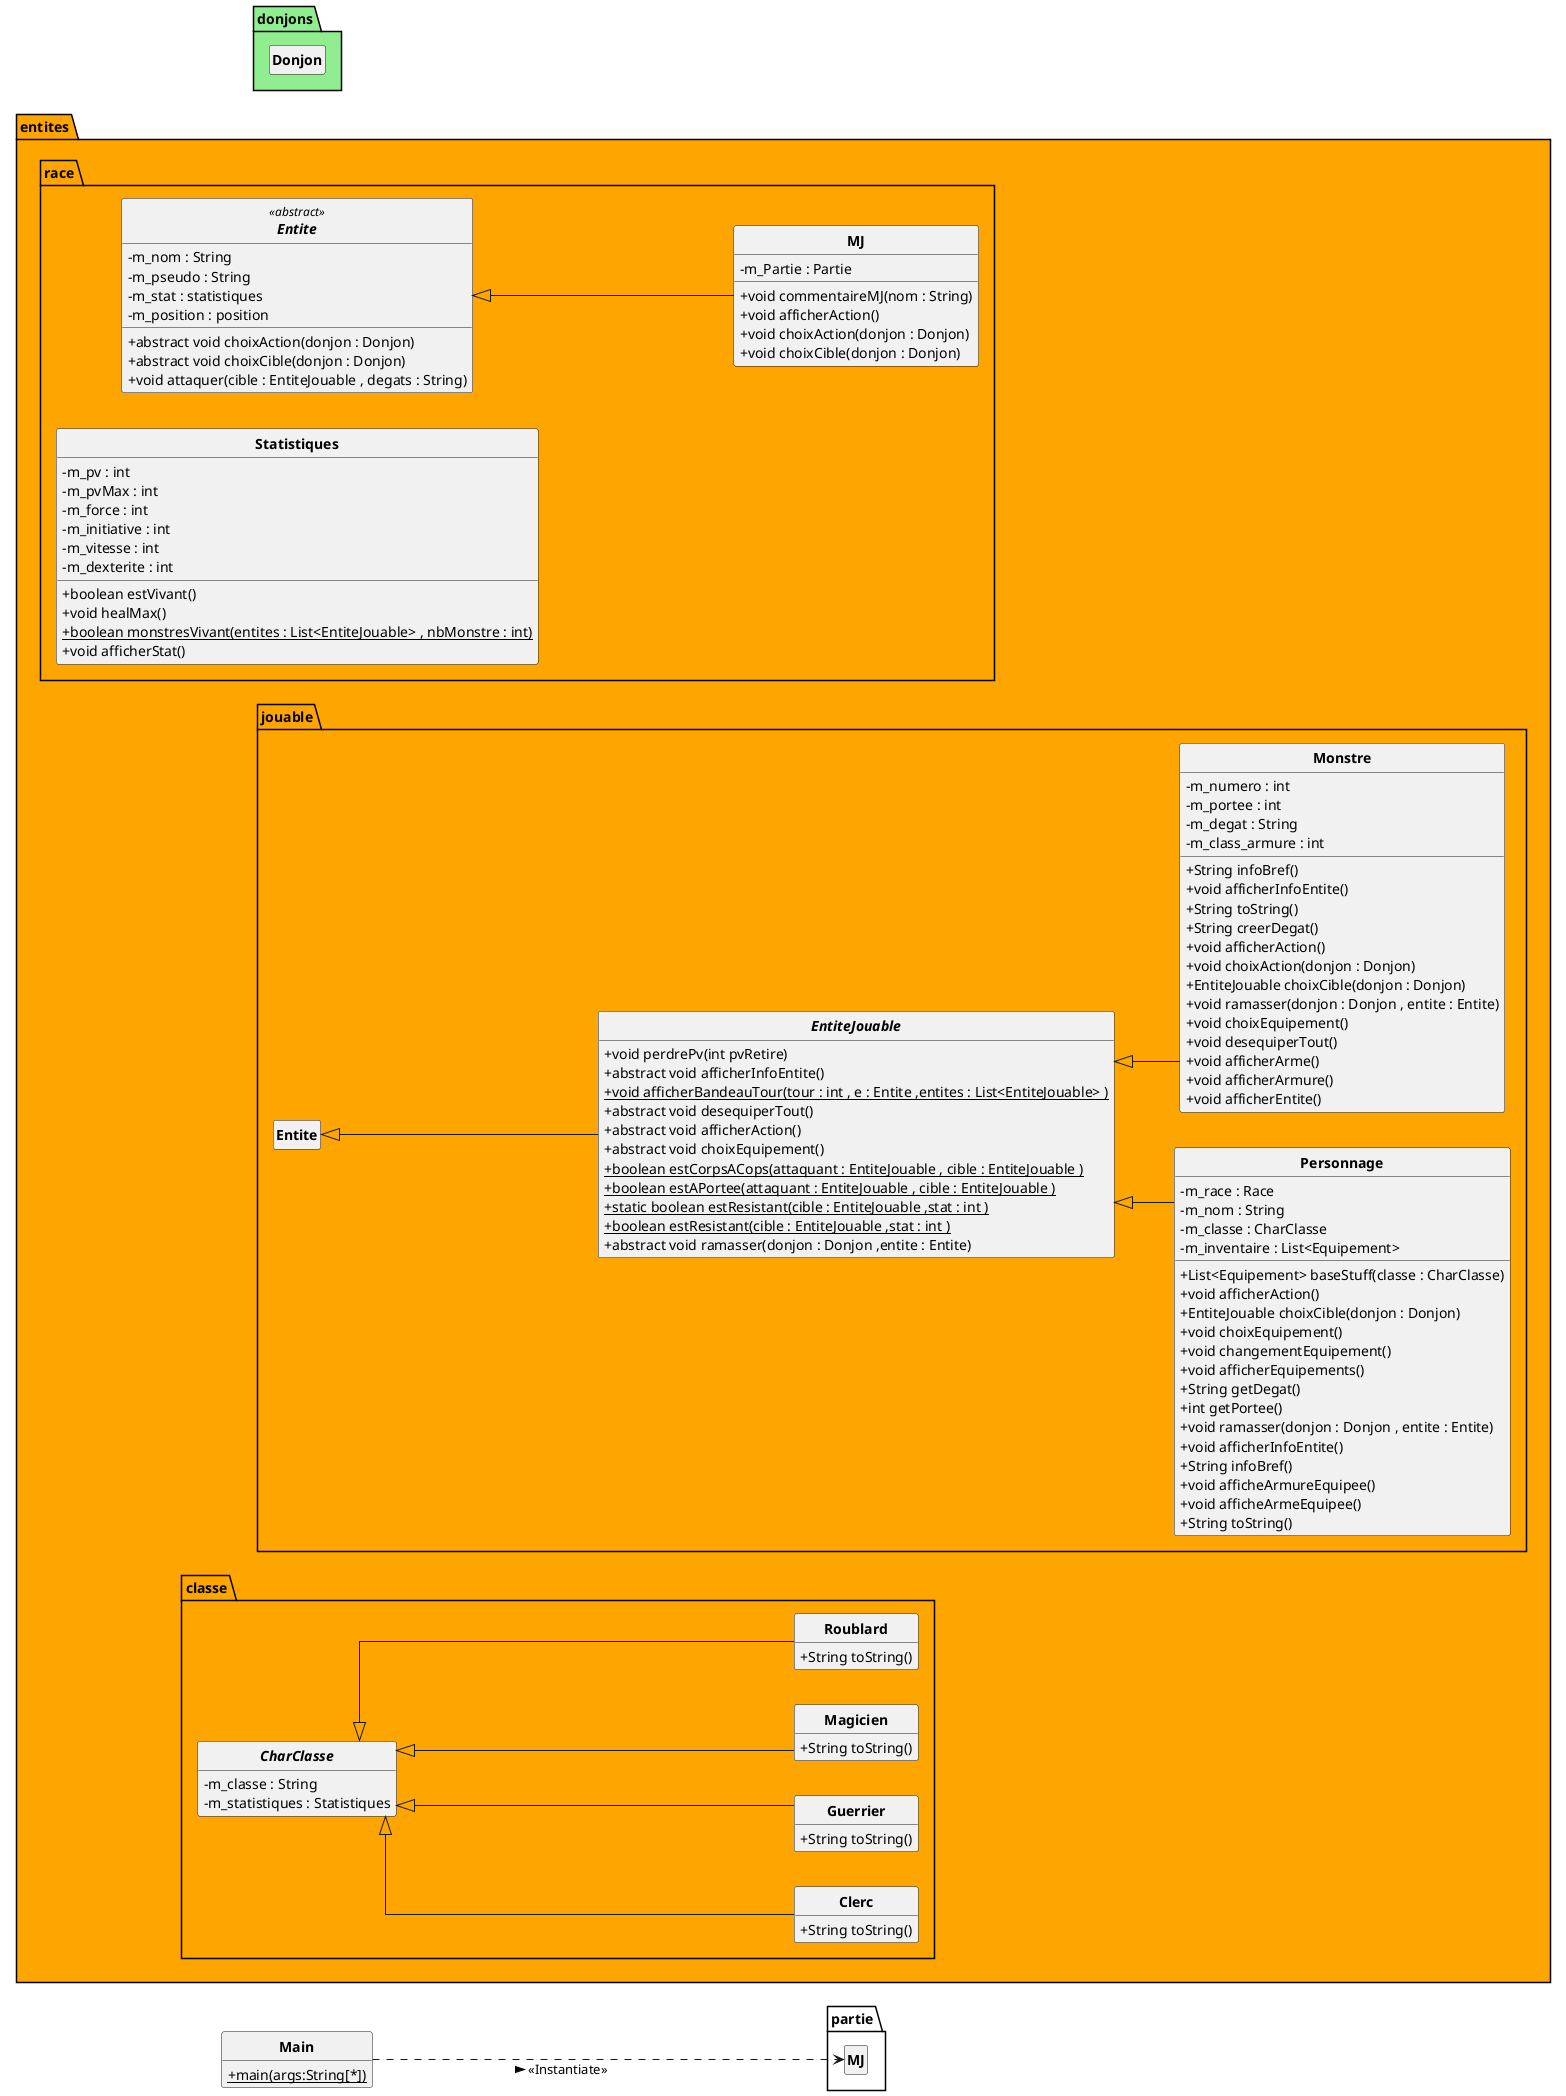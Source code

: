 @startuml
skinparam classAttributeIconSize 0
skinparam classFontStyle Bold
left to right direction
skinparam style strictuml
hide empty members
skinparam linetype ortho
class Main
{
    +{static} main(args:String[*])
}
Main .-> partie.MJ : <<Instantiate>> >
package entites #Orange{
    package race{
        abstract class Entite <<abstract>>{
          -m_nom : String
          -m_pseudo : String
          -m_stat : statistiques
          -m_position : position

          + abstract void choixAction(donjon : Donjon)
          + abstract void choixCible(donjon : Donjon)
          + void attaquer(cible : EntiteJouable , degats : String)
        }

        class MJ extends Entite {
         -m_Partie : Partie

         +void commentaireMJ(nom : String)
         +void afficherAction()
         +void choixAction(donjon : Donjon)
         +void choixCible(donjon : Donjon)
        }

        class Statistiques{
            -m_pv : int
            -m_pvMax : int
            -m_force : int
            -m_initiative : int
            -m_vitesse : int
            -m_dexterite : int

            +boolean estVivant()
            +void healMax()
            +{static} boolean monstresVivant(entites : List<EntiteJouable> , nbMonstre : int)
            +void afficherStat()
        }

    }

    package jouable{
        abstract class EntiteJouable extends Entite{
          +void perdrePv(int pvRetire)
          +abstract void afficherInfoEntite()
          +{static} void afficherBandeauTour(tour : int , e : Entite ,entites : List<EntiteJouable> )
          +abstract void desequiperTout()
          +abstract void afficherAction()
          +abstract void choixEquipement()
          +{static} boolean estCorpsACops(attaquant : EntiteJouable , cible : EntiteJouable )
          +{static} boolean estAPortee(attaquant : EntiteJouable , cible : EntiteJouable )
          +sta{static}tic boolean estResistant(cible : EntiteJouable ,stat : int )
          +{static} boolean estResistant(cible : EntiteJouable ,stat : int )
          +abstract void ramasser(donjon : Donjon ,entite : Entite)
        }

        class Personnage extends EntiteJouable{
            -m_race : Race
            -m_nom : String
            -m_classe : CharClasse
            -m_inventaire : List<Equipement>

            +List<Equipement> baseStuff(classe : CharClasse)
            +void afficherAction()
            +EntiteJouable choixCible(donjon : Donjon)
            +void choixEquipement()
            +void changementEquipement()
            +void afficherEquipements()
            +String getDegat()
            +int getPortee()
            +void ramasser(donjon : Donjon , entite : Entite)
            +void afficherInfoEntite()
            +String infoBref()
            +void afficheArmureEquipee()
            +void afficheArmeEquipee()
            +String toString()
        }
        class Monstre extends EntiteJouable{
            -m_numero : int
            -m_portee : int
            -m_degat : String
            -m_class_armure : int

            +String infoBref()
            +void afficherInfoEntite()
            +String toString()
            +String creerDegat()
            +void afficherAction()
            +void choixAction(donjon : Donjon)
            +EntiteJouable choixCible(donjon : Donjon)
            +void ramasser(donjon : Donjon , entite : Entite)
            +void choixEquipement()
            +void desequiperTout()
            +void afficherArme()
            +void afficherArmure()
            +void afficherEntite()
        }
    }
    package classe{
        abstract class CharClasse{
            -m_classe : String
            -m_statistiques : Statistiques
        }
        class Clerc extends CharClasse{
            +String toString()
        }
        class Guerrier extends CharClasse{
            +String toString()
        }
        class Magicien extends CharClasse{
            +String toString()
        }
        class Roublard extends CharClasse{
            +String toString()
        }
    }
}

package donjons #Lightgreen{
    class Donjon{

    }

@enduml